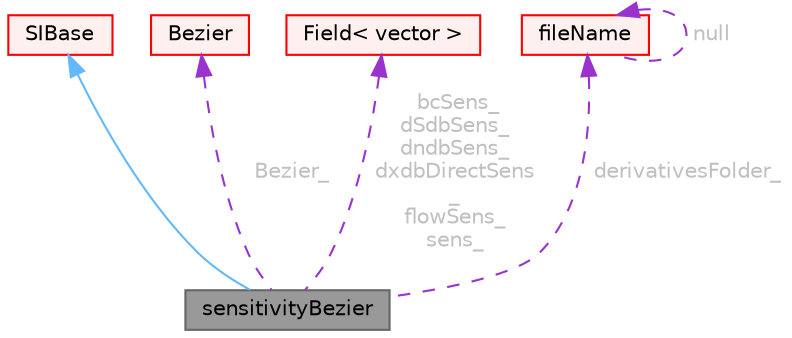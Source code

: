 digraph "sensitivityBezier"
{
 // LATEX_PDF_SIZE
  bgcolor="transparent";
  edge [fontname=Helvetica,fontsize=10,labelfontname=Helvetica,labelfontsize=10];
  node [fontname=Helvetica,fontsize=10,shape=box,height=0.2,width=0.4];
  Node1 [id="Node000001",label="sensitivityBezier",height=0.2,width=0.4,color="gray40", fillcolor="grey60", style="filled", fontcolor="black",tooltip="Calculation of adjoint based sensitivities for Bezier control points."];
  Node2 -> Node1 [id="edge1_Node000001_Node000002",dir="back",color="steelblue1",style="solid",tooltip=" "];
  Node2 [id="Node000002",label="SIBase",height=0.2,width=0.4,color="red", fillcolor="#FFF0F0", style="filled",URL="$classFoam_1_1incompressible_1_1SIBase.html",tooltip="Base class for Surface Integral-based sensitivity derivatives."];
  Node91 -> Node1 [id="edge2_Node000001_Node000091",dir="back",color="darkorchid3",style="dashed",tooltip=" ",label=" Bezier_",fontcolor="grey" ];
  Node91 [id="Node000091",label="Bezier",height=0.2,width=0.4,color="red", fillcolor="#FFF0F0", style="filled",URL="$classFoam_1_1Bezier.html",tooltip="Calculation of adjoint based sensitivities for Bezier control points."];
  Node100 -> Node1 [id="edge3_Node000001_Node000100",dir="back",color="darkorchid3",style="dashed",tooltip=" ",label=" bcSens_\ndSdbSens_\ndndbSens_\ndxdbDirectSens\l_\nflowSens_\nsens_",fontcolor="grey" ];
  Node100 [id="Node000100",label="Field\< vector \>",height=0.2,width=0.4,color="red", fillcolor="#FFF0F0", style="filled",URL="$classFoam_1_1Field.html",tooltip=" "];
  Node102 -> Node1 [id="edge4_Node000001_Node000102",dir="back",color="darkorchid3",style="dashed",tooltip=" ",label=" derivativesFolder_",fontcolor="grey" ];
  Node102 [id="Node000102",label="fileName",height=0.2,width=0.4,color="red", fillcolor="#FFF0F0", style="filled",URL="$classFoam_1_1fileName.html",tooltip="A class for handling file names."];
  Node102 -> Node102 [id="edge5_Node000102_Node000102",dir="back",color="darkorchid3",style="dashed",tooltip=" ",label=" null",fontcolor="grey" ];
}
